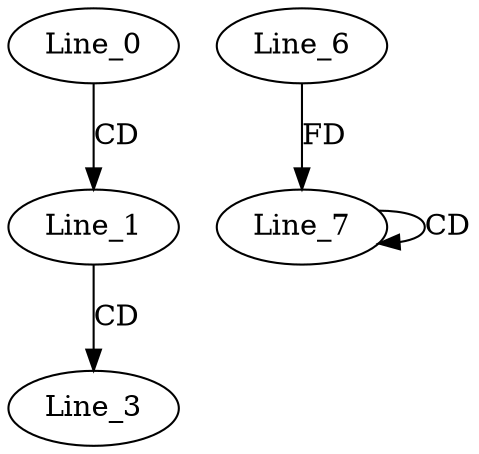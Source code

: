 digraph G {
  Line_0;
  Line_1;
  Line_3;
  Line_7;
  Line_7;
  Line_6;
  Line_0 -> Line_1 [ label="CD" ];
  Line_1 -> Line_3 [ label="CD" ];
  Line_7 -> Line_7 [ label="CD" ];
  Line_6 -> Line_7 [ label="FD" ];
}
